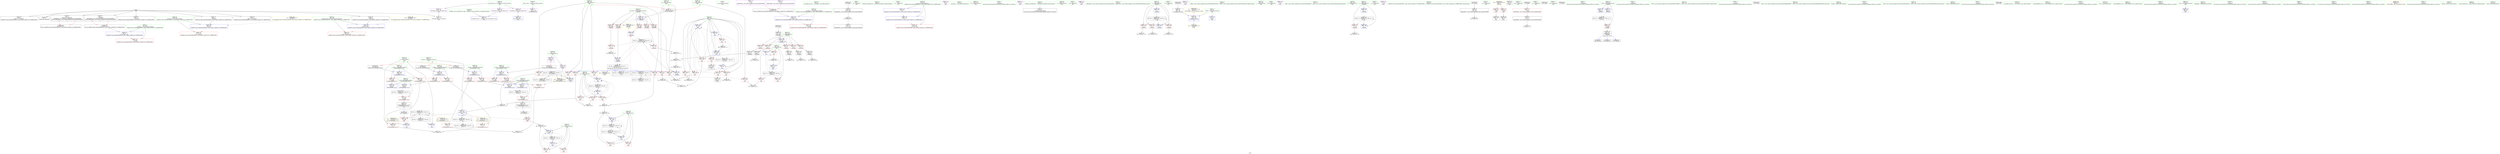 digraph "SVFG" {
	label="SVFG";

	Node0x5597d9f98300 [shape=record,color=grey,label="{NodeID: 0\nNullPtr}"];
	Node0x5597d9f98300 -> Node0x5597d9fc21f0[style=solid];
	Node0x5597d9f98300 -> Node0x5597d9fc22f0[style=solid];
	Node0x5597d9f98300 -> Node0x5597d9fc23c0[style=solid];
	Node0x5597d9f98300 -> Node0x5597d9fc2490[style=solid];
	Node0x5597d9f98300 -> Node0x5597d9fc2560[style=solid];
	Node0x5597d9f98300 -> Node0x5597d9fc2630[style=solid];
	Node0x5597d9f98300 -> Node0x5597d9fc2700[style=solid];
	Node0x5597d9f98300 -> Node0x5597d9fc27d0[style=solid];
	Node0x5597d9f98300 -> Node0x5597d9fc2f10[style=solid];
	Node0x5597d9fc2f10 [shape=record,color=blue, style = dotted,label="{NodeID: 194\n457\<--3\nllvm.global_ctors_2\<--dummyVal\nGlob }"];
	Node0x5597d9fbf800 [shape=record,color=purple,label="{NodeID: 111\n40\<--4\n\<--_ZStL8__ioinit\n__cxx_global_var_init\n}"];
	Node0x5597d9fbe0d0 [shape=record,color=green,label="{NodeID: 28\n29\<--33\nllvm.global_ctors\<--llvm.global_ctors_field_insensitive\nGlob }"];
	Node0x5597d9fbe0d0 -> Node0x5597d9fc5090[style=solid];
	Node0x5597d9fbe0d0 -> Node0x5597d9fc5160[style=solid];
	Node0x5597d9fbe0d0 -> Node0x5597d9fc5260[style=solid];
	Node0x5597da005ef0 [shape=record,color=black,label="{NodeID: 471\n414 = PHI(358, )\n0th arg _ZSt3minIiERKT_S2_S2_ }"];
	Node0x5597da005ef0 -> Node0x5597d9fcbe70[style=solid];
	Node0x5597d9fdf1f0 [shape=record,color=yellow,style=double,label="{NodeID: 388\n46V_1 = ENCHI(MR_46V_0)\npts\{273 \}\nFun[_ZSt3maxIiERKT_S2_S2_]}"];
	Node0x5597d9fdf1f0 -> Node0x5597d9fc8350[style=dashed];
	Node0x5597d9fd0d30 [shape=record,color=grey,label="{NodeID: 305\n217 = Binary(216, 203, )\n}"];
	Node0x5597d9fd0d30 -> Node0x5597d9fc3b70[style=solid];
	Node0x5597d9fcb4b0 [shape=record,color=blue,label="{NodeID: 222\n276\<--334\nref.tmp\<--sub11\nmain\n|{|<s2>20}}"];
	Node0x5597d9fcb4b0 -> Node0x5597d9fc7da0[style=dashed];
	Node0x5597d9fcb4b0 -> Node0x5597d9fe4e30[style=dashed];
	Node0x5597d9fcb4b0:s2 -> Node0x5597d9fdf300[style=dashed,color=red];
	Node0x5597d9fc6060 [shape=record,color=red,label="{NodeID: 139\n180\<--162\n\<--c\n_Z4ReadRi\n}"];
	Node0x5597d9fc6060 -> Node0x5597d9fbfe60[style=solid];
	Node0x5597d9fc0ae0 [shape=record,color=green,label="{NodeID: 56\n248\<--249\nT\<--T_field_insensitive\nmain\n|{|<s1>16}}"];
	Node0x5597d9fc0ae0 -> Node0x5597d9fc6950[style=solid];
	Node0x5597d9fc0ae0:s1 -> Node0x5597da006110[style=solid,color=red];
	Node0x5597d9fc7720 [shape=record,color=red,label="{NodeID: 167\n342\<--264\n\<--v\nmain\n}"];
	Node0x5597d9fc7720 -> Node0x5597d9fcb650[style=solid];
	Node0x5597d9fc22f0 [shape=record,color=black,label="{NodeID: 84\n59\<--3\nagg.result\<--dummyVal\n_Z6pluralNSt7__cxx1112basic_stringIcSt11char_traitsIcESaIcEEE\n0th arg _Z6pluralNSt7__cxx1112basic_stringIcSt11char_traitsIcESaIcEEE |{<s0>6|<s1>7}}"];
	Node0x5597d9fc22f0:s0 -> Node0x5597da005670[style=solid,color=red];
	Node0x5597d9fc22f0:s1 -> Node0x5597da005670[style=solid,color=red];
	Node0x5597d9fbbf20 [shape=record,color=green,label="{NodeID: 1\n7\<--1\n__dso_handle\<--dummyObj\nGlob }"];
	Node0x5597d9fc3010 [shape=record,color=blue,label="{NodeID: 195\n99\<--97\n__lhs.addr\<--__lhs\n_ZStplIcSt11char_traitsIcESaIcEENSt7__cxx1112basic_stringIT_T0_T1_EERKS8_PKS5_\n}"];
	Node0x5597d9fc3010 -> Node0x5597d9fc5770[style=dashed];
	Node0x5597d9fbf8d0 [shape=record,color=purple,label="{NodeID: 112\n81\<--8\n\<--.str\n_Z6pluralNSt7__cxx1112basic_stringIcSt11char_traitsIcESaIcEEE\n|{<s0>6}}"];
	Node0x5597d9fbf8d0:s0 -> Node0x5597da005b80[style=solid,color=red];
	Node0x5597d9fbe1d0 [shape=record,color=green,label="{NodeID: 29\n34\<--35\n__cxx_global_var_init\<--__cxx_global_var_init_field_insensitive\n}"];
	Node0x5597da006000 [shape=record,color=black,label="{NodeID: 472\n415 = PHI(272, )\n1st arg _ZSt3minIiERKT_S2_S2_ }"];
	Node0x5597da006000 -> Node0x5597d9fcbf40[style=solid];
	Node0x5597d9fdf300 [shape=record,color=yellow,style=double,label="{NodeID: 389\n48V_1 = ENCHI(MR_48V_0)\npts\{277 \}\nFun[_ZSt3maxIiERKT_S2_S2_]}"];
	Node0x5597d9fdf300 -> Node0x5597d9fc8420[style=dashed];
	Node0x5597d9fd0eb0 [shape=record,color=grey,label="{NodeID: 306\n70 = Binary(69, 71, )\n}"];
	Node0x5597d9fd0eb0 -> Node0x5597d9fc2c10[style=solid];
	Node0x5597d9fcb580 [shape=record,color=blue,label="{NodeID: 223\n272\<--339\nr\<--\nmain\n}"];
	Node0x5597d9fcb580 -> Node0x5597d9fe7b90[style=dashed];
	Node0x5597d9fc6130 [shape=record,color=red,label="{NodeID: 140\n189\<--162\n\<--c\n_Z4ReadRi\n}"];
	Node0x5597d9fc6130 -> Node0x5597d9fbff30[style=solid];
	Node0x5597d9fc0bb0 [shape=record,color=green,label="{NodeID: 57\n250\<--251\nt\<--t_field_insensitive\nmain\n}"];
	Node0x5597d9fc0bb0 -> Node0x5597d9fc6a20[style=solid];
	Node0x5597d9fc0bb0 -> Node0x5597d9fc6af0[style=solid];
	Node0x5597d9fc0bb0 -> Node0x5597d9fc6bc0[style=solid];
	Node0x5597d9fc0bb0 -> Node0x5597d9fcae30[style=solid];
	Node0x5597d9fc0bb0 -> Node0x5597d9fcba60[style=solid];
	Node0x5597d9fc77f0 [shape=record,color=red,label="{NodeID: 168\n319\<--266\n\<--p\nmain\n}"];
	Node0x5597d9fc77f0 -> Node0x5597d9fd2e30[style=solid];
	Node0x5597d9fc23c0 [shape=record,color=black,label="{NodeID: 85\n60\<--3\ns\<--dummyVal\n_Z6pluralNSt7__cxx1112basic_stringIcSt11char_traitsIcESaIcEEE\n1st arg _Z6pluralNSt7__cxx1112basic_stringIcSt11char_traitsIcESaIcEEE |{<s0>6|<s1>7}}"];
	Node0x5597d9fc23c0:s0 -> Node0x5597da005a30[style=solid,color=red];
	Node0x5597d9fc23c0:s1 -> Node0x5597da005a30[style=solid,color=red];
	Node0x5597d9fbbfb0 [shape=record,color=green,label="{NodeID: 2\n8\<--1\n.str\<--dummyObj\nGlob }"];
	Node0x5597d9fe6c90 [shape=record,color=black,label="{NodeID: 362\nMR_38V_3 = PHI(MR_38V_4, MR_38V_2, )\npts\{265 \}\n|{|<s1>19}}"];
	Node0x5597d9fe6c90 -> Node0x5597d9fe2130[style=dashed];
	Node0x5597d9fe6c90:s1 -> Node0x5597d9fc3830[style=dashed,color=red];
	Node0x5597d9fc30e0 [shape=record,color=blue,label="{NodeID: 196\n101\<--98\n__rhs.addr\<--__rhs\n_ZStplIcSt11char_traitsIcESaIcEENSt7__cxx1112basic_stringIT_T0_T1_EERKS8_PKS5_\n}"];
	Node0x5597d9fc30e0 -> Node0x5597d9fc5840[style=dashed];
	Node0x5597d9fbf9a0 [shape=record,color=purple,label="{NodeID: 113\n86\<--10\n\<--.str.1\n_Z6pluralNSt7__cxx1112basic_stringIcSt11char_traitsIcESaIcEEE\n|{<s0>7}}"];
	Node0x5597d9fbf9a0:s0 -> Node0x5597da005b80[style=solid,color=red];
	Node0x5597d9fbe2d0 [shape=record,color=green,label="{NodeID: 30\n38\<--39\n_ZNSt8ios_base4InitC1Ev\<--_ZNSt8ios_base4InitC1Ev_field_insensitive\n}"];
	Node0x5597da006110 [shape=record,color=black,label="{NodeID: 473\n157 = PHI(248, 252, 264, )\n0th arg _Z4ReadRi }"];
	Node0x5597da006110 -> Node0x5597d9fc35c0[style=solid];
	Node0x5597d9fd1030 [shape=record,color=grey,label="{NodeID: 307\n234 = Binary(66, 233, )\n}"];
	Node0x5597d9fd1030 -> Node0x5597d9fcabc0[style=solid];
	Node0x5597d9fcb650 [shape=record,color=blue,label="{NodeID: 224\n266\<--342\np\<--\nmain\n}"];
	Node0x5597d9fcb650 -> Node0x5597d9fc77f0[style=dashed];
	Node0x5597d9fcb650 -> Node0x5597d9fc78c0[style=dashed];
	Node0x5597d9fcb650 -> Node0x5597d9fc7990[style=dashed];
	Node0x5597d9fcb650 -> Node0x5597d9fcb650[style=dashed];
	Node0x5597d9fcb650 -> Node0x5597d9fe2630[style=dashed];
	Node0x5597d9fc6200 [shape=record,color=red,label="{NodeID: 141\n200\<--162\n\<--c\n_Z4ReadRi\n}"];
	Node0x5597d9fc6200 -> Node0x5597d9fc0000[style=solid];
	Node0x5597d9fc0c80 [shape=record,color=green,label="{NodeID: 58\n252\<--253\nN\<--N_field_insensitive\nmain\n|{|<s2>18}}"];
	Node0x5597d9fc0c80 -> Node0x5597d9fc6c90[style=solid];
	Node0x5597d9fc0c80 -> Node0x5597d9fc6d60[style=solid];
	Node0x5597d9fc0c80:s2 -> Node0x5597da006110[style=solid,color=red];
	Node0x5597d9fc78c0 [shape=record,color=red,label="{NodeID: 169\n322\<--266\n\<--p\nmain\n}"];
	Node0x5597d9fc78c0 -> Node0x5597d9fd1ab0[style=solid];
	Node0x5597d9fc2490 [shape=record,color=black,label="{NodeID: 86\n125\<--3\n\<--dummyVal\n_ZStplIcSt11char_traitsIcESaIcEENSt7__cxx1112basic_stringIT_T0_T1_EERKS8_PKS5_\n}"];
	Node0x5597d9fbc260 [shape=record,color=green,label="{NodeID: 3\n10\<--1\n.str.1\<--dummyObj\nGlob }"];
	Node0x5597d9fc31b0 [shape=record,color=blue,label="{NodeID: 197\n103\<--112\nnrvo\<--\n_ZStplIcSt11char_traitsIcESaIcEENSt7__cxx1112basic_stringIT_T0_T1_EERKS8_PKS5_\n}"];
	Node0x5597d9fc31b0 -> Node0x5597d9fc3280[style=dashed];
	Node0x5597d9fbfa70 [shape=record,color=purple,label="{NodeID: 114\n280\<--15\n\<--.str.3\nmain\n}"];
	Node0x5597d9fbe3d0 [shape=record,color=green,label="{NodeID: 31\n44\<--45\n__cxa_atexit\<--__cxa_atexit_field_insensitive\n}"];
	Node0x5597da006a50 [shape=record,color=black,label="{NodeID: 474\n175 = PHI()\n}"];
	Node0x5597da006a50 -> Node0x5597d9fbfd90[style=solid];
	Node0x5597d9fd11b0 [shape=record,color=grey,label="{NodeID: 308\n377 = Binary(376, 71, )\n}"];
	Node0x5597d9fd11b0 -> Node0x5597d9fcba60[style=solid];
	Node0x5597d9fcb720 [shape=record,color=blue,label="{NodeID: 225\n258\<--346\ni\<--inc\nmain\n}"];
	Node0x5597d9fcb720 -> Node0x5597d9fc6e30[style=dashed];
	Node0x5597d9fcb720 -> Node0x5597d9fc6f00[style=dashed];
	Node0x5597d9fcb720 -> Node0x5597d9fc6fd0[style=dashed];
	Node0x5597d9fcb720 -> Node0x5597d9fc70a0[style=dashed];
	Node0x5597d9fcb720 -> Node0x5597d9fcb720[style=dashed];
	Node0x5597d9fcb720 -> Node0x5597d9fcb7f0[style=dashed];
	Node0x5597d9fc62d0 [shape=record,color=red,label="{NodeID: 142\n205\<--162\n\<--c\n_Z4ReadRi\n}"];
	Node0x5597d9fc62d0 -> Node0x5597d9fc00d0[style=solid];
	Node0x5597d9fc0d50 [shape=record,color=green,label="{NodeID: 59\n254\<--255\nM\<--M_field_insensitive\nmain\n}"];
	Node0x5597d9fc7990 [shape=record,color=red,label="{NodeID: 170\n332\<--266\n\<--p\nmain\n}"];
	Node0x5597d9fc7990 -> Node0x5597d9fd1330[style=solid];
	Node0x5597d9fc2560 [shape=record,color=black,label="{NodeID: 87\n126\<--3\n\<--dummyVal\n_ZStplIcSt11char_traitsIcESaIcEENSt7__cxx1112basic_stringIT_T0_T1_EERKS8_PKS5_\n}"];
	Node0x5597d9fc2560 -> Node0x5597d9fc3350[style=solid];
	Node0x5597d9fbc2f0 [shape=record,color=green,label="{NodeID: 4\n13\<--1\n\<--dummyObj\nCan only get source location for instruction, argument, global var or function.}"];
	Node0x5597d9fc3280 [shape=record,color=blue,label="{NodeID: 198\n103\<--122\nnrvo\<--\n_ZStplIcSt11char_traitsIcESaIcEENSt7__cxx1112basic_stringIT_T0_T1_EERKS8_PKS5_\n}"];
	Node0x5597d9fc3280 -> Node0x5597d9fc5910[style=dashed];
	Node0x5597d9fc4d00 [shape=record,color=purple,label="{NodeID: 115\n281\<--17\n\<--.str.4\nmain\n}"];
	Node0x5597d9fbe4d0 [shape=record,color=green,label="{NodeID: 32\n43\<--49\n_ZNSt8ios_base4InitD1Ev\<--_ZNSt8ios_base4InitD1Ev_field_insensitive\n}"];
	Node0x5597d9fbe4d0 -> Node0x5597d9fc28a0[style=solid];
	Node0x5597d9fd1330 [shape=record,color=grey,label="{NodeID: 309\n334 = Binary(332, 333, )\n}"];
	Node0x5597d9fd1330 -> Node0x5597d9fcb4b0[style=solid];
	Node0x5597d9fcb7f0 [shape=record,color=blue,label="{NodeID: 226\n258\<--66\ni\<--\nmain\n}"];
	Node0x5597d9fcb7f0 -> Node0x5597d9fc7170[style=dashed];
	Node0x5597d9fcb7f0 -> Node0x5597d9fc7240[style=dashed];
	Node0x5597d9fcb7f0 -> Node0x5597d9fc7310[style=dashed];
	Node0x5597d9fcb7f0 -> Node0x5597d9fcb990[style=dashed];
	Node0x5597d9fcb7f0 -> Node0x5597d9fe1c30[style=dashed];
	Node0x5597d9fc63a0 [shape=record,color=red,label="{NodeID: 143\n214\<--162\n\<--c\n_Z4ReadRi\n}"];
	Node0x5597d9fc63a0 -> Node0x5597d9fc01a0[style=solid];
	Node0x5597d9fc0e20 [shape=record,color=green,label="{NodeID: 60\n256\<--257\nK\<--K_field_insensitive\nmain\n}"];
	Node0x5597d9fc7a60 [shape=record,color=red,label="{NodeID: 171\n325\<--268\n\<--c1\nmain\n}"];
	Node0x5597d9fc7a60 -> Node0x5597d9fd1c30[style=solid];
	Node0x5597d9fc2630 [shape=record,color=black,label="{NodeID: 88\n128\<--3\n\<--dummyVal\n_ZStplIcSt11char_traitsIcESaIcEENSt7__cxx1112basic_stringIT_T0_T1_EERKS8_PKS5_\n}"];
	Node0x5597d9fc2630 -> Node0x5597d9fc3420[style=solid];
	Node0x5597d9fbc3b0 [shape=record,color=green,label="{NodeID: 5\n15\<--1\n.str.3\<--dummyObj\nGlob }"];
	Node0x5597d9fe7b90 [shape=record,color=black,label="{NodeID: 365\nMR_46V_4 = PHI(MR_46V_6, MR_46V_3, )\npts\{273 \}\n|{|<s5>20|<s6>21}}"];
	Node0x5597d9fe7b90 -> Node0x5597d9fc7da0[style=dashed];
	Node0x5597d9fe7b90 -> Node0x5597d9fc7e70[style=dashed];
	Node0x5597d9fe7b90 -> Node0x5597d9fcb580[style=dashed];
	Node0x5597d9fe7b90 -> Node0x5597d9fe3530[style=dashed];
	Node0x5597d9fe7b90 -> Node0x5597d9fe7b90[style=dashed];
	Node0x5597d9fe7b90:s5 -> Node0x5597d9fdf1f0[style=dashed,color=red];
	Node0x5597d9fe7b90:s6 -> Node0x5597d9fdf680[style=dashed,color=red];
	Node0x5597d9fc3350 [shape=record,color=blue,label="{NodeID: 199\n105\<--126\nexn.slot\<--\n_ZStplIcSt11char_traitsIcESaIcEENSt7__cxx1112basic_stringIT_T0_T1_EERKS8_PKS5_\n}"];
	Node0x5597d9fc3350 -> Node0x5597d9fc59e0[style=dashed];
	Node0x5597d9fc4d90 [shape=record,color=purple,label="{NodeID: 116\n286\<--20\n\<--.str.5\nmain\n}"];
	Node0x5597d9fbe5d0 [shape=record,color=green,label="{NodeID: 33\n56\<--57\n_Z6pluralNSt7__cxx1112basic_stringIcSt11char_traitsIcESaIcEEE\<--_Z6pluralNSt7__cxx1112basic_stringIcSt11char_traitsIcESaIcEEE_field_insensitive\n}"];
	Node0x5597d9fdf680 [shape=record,color=yellow,style=double,label="{NodeID: 393\n46V_1 = ENCHI(MR_46V_0)\npts\{273 \}\nFun[_ZSt3minIiERKT_S2_S2_]}"];
	Node0x5597d9fdf680 -> Node0x5597d9fc8900[style=dashed];
	Node0x5597d9fd14b0 [shape=record,color=grey,label="{NodeID: 310\n353 = Binary(352, 71, )\n}"];
	Node0x5597d9fd14b0 -> Node0x5597d9fd23b0[style=solid];
	Node0x5597d9fcb8c0 [shape=record,color=blue,label="{NodeID: 227\n270\<--364\nc2\<--add21\nmain\n}"];
	Node0x5597d9fcb8c0 -> Node0x5597d9fc7c00[style=dashed];
	Node0x5597d9fcb8c0 -> Node0x5597d9fc7cd0[style=dashed];
	Node0x5597d9fcb8c0 -> Node0x5597d9fcb8c0[style=dashed];
	Node0x5597d9fcb8c0 -> Node0x5597d9fe3030[style=dashed];
	Node0x5597d9fc6470 [shape=record,color=red,label="{NodeID: 144\n184\<--164\n\<--r\n_Z4ReadRi\n}"];
	Node0x5597d9fc6470 -> Node0x5597d9fd2fb0[style=solid];
	Node0x5597d9fc0ef0 [shape=record,color=green,label="{NodeID: 61\n258\<--259\ni\<--i_field_insensitive\nmain\n}"];
	Node0x5597d9fc0ef0 -> Node0x5597d9fc6e30[style=solid];
	Node0x5597d9fc0ef0 -> Node0x5597d9fc6f00[style=solid];
	Node0x5597d9fc0ef0 -> Node0x5597d9fc6fd0[style=solid];
	Node0x5597d9fc0ef0 -> Node0x5597d9fc70a0[style=solid];
	Node0x5597d9fc0ef0 -> Node0x5597d9fc7170[style=solid];
	Node0x5597d9fc0ef0 -> Node0x5597d9fc7240[style=solid];
	Node0x5597d9fc0ef0 -> Node0x5597d9fc7310[style=solid];
	Node0x5597d9fc0ef0 -> Node0x5597d9fcb240[style=solid];
	Node0x5597d9fc0ef0 -> Node0x5597d9fcb720[style=solid];
	Node0x5597d9fc0ef0 -> Node0x5597d9fcb7f0[style=solid];
	Node0x5597d9fc0ef0 -> Node0x5597d9fcb990[style=solid];
	Node0x5597d9fc7b30 [shape=record,color=red,label="{NodeID: 172\n371\<--268\n\<--c1\nmain\n}"];
	Node0x5597d9fc2700 [shape=record,color=black,label="{NodeID: 89\n139\<--3\nlpad.val\<--dummyVal\n_ZStplIcSt11char_traitsIcESaIcEENSt7__cxx1112basic_stringIT_T0_T1_EERKS8_PKS5_\n}"];
	Node0x5597d9fbcc50 [shape=record,color=green,label="{NodeID: 6\n17\<--1\n.str.4\<--dummyObj\nGlob }"];
	Node0x5597d9ff1800 [shape=record,color=yellow,style=double,label="{NodeID: 449\n12V_2 = CSCHI(MR_12V_1)\npts\{14 \}\nCS[]}"];
	Node0x5597d9fc3420 [shape=record,color=blue,label="{NodeID: 200\n107\<--128\nehselector.slot\<--\n_ZStplIcSt11char_traitsIcESaIcEENSt7__cxx1112basic_stringIT_T0_T1_EERKS8_PKS5_\n}"];
	Node0x5597d9fc3420 -> Node0x5597d9fc5ab0[style=dashed];
	Node0x5597d9fc4e20 [shape=record,color=purple,label="{NodeID: 117\n287\<--22\n\<--.str.6\nmain\n}"];
	Node0x5597d9fbe6d0 [shape=record,color=green,label="{NodeID: 34\n62\<--63\n_ZNKSt7__cxx1112basic_stringIcSt11char_traitsIcESaIcEE4sizeEv\<--_ZNKSt7__cxx1112basic_stringIcSt11char_traitsIcESaIcEE4sizeEv_field_insensitive\n}"];
	Node0x5597d9fd1630 [shape=record,color=grey,label="{NodeID: 311\n368 = Binary(367, 71, )\n}"];
	Node0x5597d9fd1630 -> Node0x5597d9fcb990[style=solid];
	Node0x5597d9fcb990 [shape=record,color=blue,label="{NodeID: 228\n258\<--368\ni\<--inc23\nmain\n}"];
	Node0x5597d9fcb990 -> Node0x5597d9fc7170[style=dashed];
	Node0x5597d9fcb990 -> Node0x5597d9fc7240[style=dashed];
	Node0x5597d9fcb990 -> Node0x5597d9fc7310[style=dashed];
	Node0x5597d9fcb990 -> Node0x5597d9fcb990[style=dashed];
	Node0x5597d9fcb990 -> Node0x5597d9fe1c30[style=dashed];
	Node0x5597d9fc6540 [shape=record,color=red,label="{NodeID: 145\n194\<--164\n\<--r\n_Z4ReadRi\n}"];
	Node0x5597d9fc6540 -> Node0x5597d9fd2230[style=solid];
	Node0x5597d9fc0fc0 [shape=record,color=green,label="{NodeID: 62\n260\<--261\nj\<--j_field_insensitive\nmain\n}"];
	Node0x5597d9fdf900 [shape=record,color=black,label="{NodeID: 339\nMR_20V_3 = PHI(MR_20V_6, MR_20V_2, )\npts\{165 \}\n}"];
	Node0x5597d9fdf900 -> Node0x5597d9fc6470[style=dashed];
	Node0x5597d9fdf900 -> Node0x5597d9fc6540[style=dashed];
	Node0x5597d9fdf900 -> Node0x5597d9fc6610[style=dashed];
	Node0x5597d9fdf900 -> Node0x5597d9fc3c40[style=dashed];
	Node0x5597d9fdf900 -> Node0x5597d9fdf900[style=dashed];
	Node0x5597d9fc7c00 [shape=record,color=red,label="{NodeID: 173\n363\<--270\n\<--c2\nmain\n}"];
	Node0x5597d9fc7c00 -> Node0x5597d9fd17b0[style=solid];
	Node0x5597d9fc27d0 [shape=record,color=black,label="{NodeID: 90\n140\<--3\nlpad.val1\<--dummyVal\n_ZStplIcSt11char_traitsIcESaIcEENSt7__cxx1112basic_stringIT_T0_T1_EERKS8_PKS5_\n}"];
	Node0x5597d9fbcce0 [shape=record,color=green,label="{NodeID: 7\n19\<--1\nstdin\<--dummyObj\nGlob }"];
	Node0x5597d9ff1960 [shape=record,color=yellow,style=double,label="{NodeID: 450\n30V_2 = CSCHI(MR_30V_1)\npts\{249 \}\nCS[]}"];
	Node0x5597d9ff1960 -> Node0x5597d9fc6950[style=dashed];
	Node0x5597d9fe8590 [shape=record,color=black,label="{NodeID: 367\nMR_50V_3 = PHI(MR_50V_4, MR_50V_2, )\npts\{2750000 \}\n|{|<s3>21}}"];
	Node0x5597d9fe8590 -> Node0x5597d9fc7e70[style=dashed];
	Node0x5597d9fe8590 -> Node0x5597d9fcb310[style=dashed];
	Node0x5597d9fe8590 -> Node0x5597d9fe3f30[style=dashed];
	Node0x5597d9fe8590:s3 -> Node0x5597d9fca010[style=dashed,color=red];
	Node0x5597d9fc34f0 [shape=record,color=blue,label="{NodeID: 201\n12\<--149\n_ZL2PI\<--conv\n__cxx_global_var_init.2\n|{<s0>24}}"];
	Node0x5597d9fc34f0:s0 -> Node0x5597d9ff1800[style=dashed,color=blue];
	Node0x5597d9fc4ef0 [shape=record,color=purple,label="{NodeID: 118\n297\<--25\n\<--.str.7\nmain\n}"];
	Node0x5597d9fbe7d0 [shape=record,color=green,label="{NodeID: 35\n74\<--75\n_ZNSt7__cxx1112basic_stringIcSt11char_traitsIcESaIcEEixEm\<--_ZNSt7__cxx1112basic_stringIcSt11char_traitsIcESaIcEEixEm_field_insensitive\n}"];
	Node0x5597d9fd17b0 [shape=record,color=grey,label="{NodeID: 312\n364 = Binary(363, 362, )\n}"];
	Node0x5597d9fd17b0 -> Node0x5597d9fcb8c0[style=solid];
	Node0x5597d9fcba60 [shape=record,color=blue,label="{NodeID: 229\n250\<--377\nt\<--inc27\nmain\n}"];
	Node0x5597d9fcba60 -> Node0x5597d9fe1230[style=dashed];
	Node0x5597d9fc6610 [shape=record,color=red,label="{NodeID: 146\n222\<--164\n\<--r\n_Z4ReadRi\n}"];
	Node0x5597d9fc6610 -> Node0x5597d9fd2530[style=solid];
	Node0x5597d9fc1090 [shape=record,color=green,label="{NodeID: 63\n262\<--263\nk\<--k_field_insensitive\nmain\n}"];
	Node0x5597d9fdfe00 [shape=record,color=black,label="{NodeID: 340\nMR_22V_3 = PHI(MR_22V_5, MR_22V_2, )\npts\{167 \}\n}"];
	Node0x5597d9fdfe00 -> Node0x5597d9fc66e0[style=dashed];
	Node0x5597d9fdfe00 -> Node0x5597d9fc3aa0[style=dashed];
	Node0x5597d9fdfe00 -> Node0x5597d9fdfe00[style=dashed];
	Node0x5597d9fc7cd0 [shape=record,color=red,label="{NodeID: 174\n372\<--270\n\<--c2\nmain\n}"];
	Node0x5597d9fc28a0 [shape=record,color=black,label="{NodeID: 91\n42\<--43\n\<--_ZNSt8ios_base4InitD1Ev\nCan only get source location for instruction, argument, global var or function.}"];
	Node0x5597d9fbcd70 [shape=record,color=green,label="{NodeID: 8\n20\<--1\n.str.5\<--dummyObj\nGlob }"];
	Node0x5597d9fe8a90 [shape=record,color=black,label="{NodeID: 368\nMR_54V_3 = PHI(MR_54V_4, MR_54V_2, )\npts\{392 \}\n}"];
	Node0x5597d9fe8a90 -> Node0x5597d9fc7f40[style=dashed];
	Node0x5597d9fc35c0 [shape=record,color=blue,label="{NodeID: 202\n160\<--157\nfirst.addr\<--first\n_Z4ReadRi\n}"];
	Node0x5597d9fc35c0 -> Node0x5597d9fc5c50[style=dashed];
	Node0x5597d9fc35c0 -> Node0x5597d9fc5d20[style=dashed];
	Node0x5597d9fc35c0 -> Node0x5597d9fc5df0[style=dashed];
	Node0x5597d9fc35c0 -> Node0x5597d9fc5ec0[style=dashed];
	Node0x5597d9fc35c0 -> Node0x5597d9fc5f90[style=dashed];
	Node0x5597d9fc4fc0 [shape=record,color=purple,label="{NodeID: 119\n373\<--27\n\<--.str.8\nmain\n}"];
	Node0x5597d9fbe8d0 [shape=record,color=green,label="{NodeID: 36\n83\<--84\n_ZStplIcSt11char_traitsIcESaIcEENSt7__cxx1112basic_stringIT_T0_T1_EERKS8_PKS5_\<--_ZStplIcSt11char_traitsIcESaIcEENSt7__cxx1112basic_stringIT_T0_T1_EERKS8_PKS5__field_insensitive\n}"];
	Node0x5597d9fd1930 [shape=record,color=grey,label="{NodeID: 313\n346 = Binary(345, 71, )\n}"];
	Node0x5597d9fd1930 -> Node0x5597d9fcb720[style=solid];
	Node0x5597d9fcbb30 [shape=record,color=blue,label="{NodeID: 230\n393\<--389\n__a.addr\<--__a\n_ZSt3maxIiERKT_S2_S2_\n}"];
	Node0x5597d9fcbb30 -> Node0x5597d9fc8010[style=dashed];
	Node0x5597d9fcbb30 -> Node0x5597d9fc80e0[style=dashed];
	Node0x5597d9fc66e0 [shape=record,color=red,label="{NodeID: 147\n229\<--166\n\<--n\n_Z4ReadRi\n}"];
	Node0x5597d9fc66e0 -> Node0x5597d9fd2830[style=solid];
	Node0x5597d9fc1160 [shape=record,color=green,label="{NodeID: 64\n264\<--265\nv\<--v_field_insensitive\nmain\n|{|<s5>19}}"];
	Node0x5597d9fc1160 -> Node0x5597d9fc73e0[style=solid];
	Node0x5597d9fc1160 -> Node0x5597d9fc74b0[style=solid];
	Node0x5597d9fc1160 -> Node0x5597d9fc7580[style=solid];
	Node0x5597d9fc1160 -> Node0x5597d9fc7650[style=solid];
	Node0x5597d9fc1160 -> Node0x5597d9fc7720[style=solid];
	Node0x5597d9fc1160:s5 -> Node0x5597da006110[style=solid,color=red];
	Node0x5597d9fe0300 [shape=record,color=black,label="{NodeID: 341\nMR_24V_3 = PHI(MR_24V_8, MR_24V_2, )\npts\{249 253 265 \}\n}"];
	Node0x5597d9fe0300 -> Node0x5597d9fc67b0[style=dashed];
	Node0x5597d9fe0300 -> Node0x5597d9fc6880[style=dashed];
	Node0x5597d9fe0300 -> Node0x5597d9fc3b70[style=dashed];
	Node0x5597d9fe0300 -> Node0x5597d9fcabc0[style=dashed];
	Node0x5597d9fe0300 -> Node0x5597d9fe0300[style=dashed];
	Node0x5597d9fe0300 -> Node0x5597d9fe5d30[style=dashed];
	Node0x5597d9fc7da0 [shape=record,color=red,label="{NodeID: 175\n339\<--336\n\<--call12\nmain\n}"];
	Node0x5597d9fc7da0 -> Node0x5597d9fcb580[style=solid];
	Node0x5597d9fc29a0 [shape=record,color=black,label="{NodeID: 92\n64\<--61\nconv\<--call\n_Z6pluralNSt7__cxx1112basic_stringIcSt11char_traitsIcESaIcEEE\n}"];
	Node0x5597d9fc29a0 -> Node0x5597d9fd29b0[style=solid];
	Node0x5597d9fbce00 [shape=record,color=green,label="{NodeID: 9\n22\<--1\n.str.6\<--dummyObj\nGlob }"];
	Node0x5597d9fe8f90 [shape=record,color=yellow,style=double,label="{NodeID: 369\n26V_1 = ENCHI(MR_26V_0)\npts\{1 \}\nFun[main]}"];
	Node0x5597d9fe8f90 -> Node0x5597d9fc5500[style=dashed];
	Node0x5597d9fe8f90 -> Node0x5597d9fc55d0[style=dashed];
	Node0x5597d9fc3690 [shape=record,color=blue,label="{NodeID: 203\n164\<--170\nr\<--\n_Z4ReadRi\n}"];
	Node0x5597d9fc3690 -> Node0x5597d9fdf900[style=dashed];
	Node0x5597d9fc5090 [shape=record,color=purple,label="{NodeID: 120\n455\<--29\nllvm.global_ctors_0\<--llvm.global_ctors\nGlob }"];
	Node0x5597d9fc5090 -> Node0x5597d9fc2d10[style=solid];
	Node0x5597d9fbe9d0 [shape=record,color=green,label="{NodeID: 37\n99\<--100\n__lhs.addr\<--__lhs.addr_field_insensitive\n_ZStplIcSt11char_traitsIcESaIcEENSt7__cxx1112basic_stringIT_T0_T1_EERKS8_PKS5_\n}"];
	Node0x5597d9fbe9d0 -> Node0x5597d9fc5770[style=solid];
	Node0x5597d9fbe9d0 -> Node0x5597d9fc3010[style=solid];
	Node0x5597d9fca010 [shape=record,color=yellow,style=double,label="{NodeID: 397\n50V_1 = ENCHI(MR_50V_0)\npts\{2750000 \}\nFun[_ZSt3minIiERKT_S2_S2_]}"];
	Node0x5597d9fca010 -> Node0x5597d9fc89d0[style=dashed];
	Node0x5597d9fd1ab0 [shape=record,color=grey,label="{NodeID: 314\n324 = Binary(322, 323, )\n}"];
	Node0x5597d9fd1ab0 -> Node0x5597d9fd1c30[style=solid];
	Node0x5597d9fcbc00 [shape=record,color=blue,label="{NodeID: 231\n395\<--390\n__b.addr\<--__b\n_ZSt3maxIiERKT_S2_S2_\n}"];
	Node0x5597d9fcbc00 -> Node0x5597d9fc81b0[style=dashed];
	Node0x5597d9fcbc00 -> Node0x5597d9fc8280[style=dashed];
	Node0x5597d9fc67b0 [shape=record,color=red,label="{NodeID: 148\n211\<--210\n\<--\n_Z4ReadRi\n}"];
	Node0x5597d9fc67b0 -> Node0x5597d9fd0a30[style=solid];
	Node0x5597d9fc1230 [shape=record,color=green,label="{NodeID: 65\n266\<--267\np\<--p_field_insensitive\nmain\n}"];
	Node0x5597d9fc1230 -> Node0x5597d9fc77f0[style=solid];
	Node0x5597d9fc1230 -> Node0x5597d9fc78c0[style=solid];
	Node0x5597d9fc1230 -> Node0x5597d9fc7990[style=solid];
	Node0x5597d9fc1230 -> Node0x5597d9fcaf00[style=solid];
	Node0x5597d9fc1230 -> Node0x5597d9fcb650[style=solid];
	Node0x5597d9fc7e70 [shape=record,color=red,label="{NodeID: 176\n362\<--359\n\<--call20\nmain\n}"];
	Node0x5597d9fc7e70 -> Node0x5597d9fd17b0[style=solid];
	Node0x5597d9fc2a70 [shape=record,color=black,label="{NodeID: 93\n245\<--66\nmain_ret\<--\nmain\n}"];
	Node0x5597d9fbced0 [shape=record,color=green,label="{NodeID: 10\n24\<--1\nstdout\<--dummyObj\nGlob }"];
	Node0x5597da003a90 [shape=record,color=black,label="{NodeID: 453\n73 = PHI()\n}"];
	Node0x5597da003a90 -> Node0x5597d9fc56a0[style=solid];
	Node0x5597d9fc3760 [shape=record,color=blue,label="{NodeID: 204\n166\<--170\nn\<--\n_Z4ReadRi\n}"];
	Node0x5597d9fc3760 -> Node0x5597d9fdfe00[style=dashed];
	Node0x5597d9fc5160 [shape=record,color=purple,label="{NodeID: 121\n456\<--29\nllvm.global_ctors_1\<--llvm.global_ctors\nGlob }"];
	Node0x5597d9fc5160 -> Node0x5597d9fc2e10[style=solid];
	Node0x5597d9fbeaa0 [shape=record,color=green,label="{NodeID: 38\n101\<--102\n__rhs.addr\<--__rhs.addr_field_insensitive\n_ZStplIcSt11char_traitsIcESaIcEENSt7__cxx1112basic_stringIT_T0_T1_EERKS8_PKS5_\n}"];
	Node0x5597d9fbeaa0 -> Node0x5597d9fc5840[style=solid];
	Node0x5597d9fbeaa0 -> Node0x5597d9fc30e0[style=solid];
	Node0x5597d9fd1c30 [shape=record,color=grey,label="{NodeID: 315\n326 = Binary(325, 324, )\n}"];
	Node0x5597d9fd1c30 -> Node0x5597d9fcb3e0[style=solid];
	Node0x5597d9fcbcd0 [shape=record,color=blue,label="{NodeID: 232\n391\<--405\nretval\<--\n_ZSt3maxIiERKT_S2_S2_\n}"];
	Node0x5597d9fcbcd0 -> Node0x5597d9fe8a90[style=dashed];
	Node0x5597d9fc6880 [shape=record,color=red,label="{NodeID: 149\n233\<--232\n\<--\n_Z4ReadRi\n}"];
	Node0x5597d9fc6880 -> Node0x5597d9fd1030[style=solid];
	Node0x5597d9fc1300 [shape=record,color=green,label="{NodeID: 66\n268\<--269\nc1\<--c1_field_insensitive\nmain\n}"];
	Node0x5597d9fc1300 -> Node0x5597d9fc7a60[style=solid];
	Node0x5597d9fc1300 -> Node0x5597d9fc7b30[style=solid];
	Node0x5597d9fc1300 -> Node0x5597d9fcb170[style=solid];
	Node0x5597d9fc1300 -> Node0x5597d9fcb3e0[style=solid];
	Node0x5597d9fc7f40 [shape=record,color=red,label="{NodeID: 177\n411\<--391\n\<--retval\n_ZSt3maxIiERKT_S2_S2_\n}"];
	Node0x5597d9fc7f40 -> Node0x5597d9fbf660[style=solid];
	Node0x5597d9fc2b40 [shape=record,color=black,label="{NodeID: 94\n69\<--68\nconv2\<--call1\n_Z6pluralNSt7__cxx1112basic_stringIcSt11char_traitsIcESaIcEEE\n}"];
	Node0x5597d9fc2b40 -> Node0x5597d9fd0eb0[style=solid];
	Node0x5597d9fbcfd0 [shape=record,color=green,label="{NodeID: 11\n25\<--1\n.str.7\<--dummyObj\nGlob }"];
	Node0x5597da003700 [shape=record,color=black,label="{NodeID: 454\n118 = PHI()\n}"];
	Node0x5597d9fe9b90 [shape=record,color=yellow,style=double,label="{NodeID: 371\n30V_1 = ENCHI(MR_30V_0)\npts\{249 \}\nFun[main]|{<s0>16}}"];
	Node0x5597d9fe9b90:s0 -> Node0x5597d9fc3830[style=dashed,color=red];
	Node0x5597d9fc3830 [shape=record,color=blue,label="{NodeID: 205\n172\<--66\n\<--\n_Z4ReadRi\n}"];
	Node0x5597d9fc3830 -> Node0x5597d9fe0300[style=dashed];
	Node0x5597d9fc5260 [shape=record,color=purple,label="{NodeID: 122\n457\<--29\nllvm.global_ctors_2\<--llvm.global_ctors\nGlob }"];
	Node0x5597d9fc5260 -> Node0x5597d9fc2f10[style=solid];
	Node0x5597d9fbeb70 [shape=record,color=green,label="{NodeID: 39\n103\<--104\nnrvo\<--nrvo_field_insensitive\n_ZStplIcSt11char_traitsIcESaIcEENSt7__cxx1112basic_stringIT_T0_T1_EERKS8_PKS5_\n}"];
	Node0x5597d9fbeb70 -> Node0x5597d9fc5910[style=solid];
	Node0x5597d9fbeb70 -> Node0x5597d9fc31b0[style=solid];
	Node0x5597d9fbeb70 -> Node0x5597d9fc3280[style=solid];
	Node0x5597d9fd1db0 [shape=record,color=grey,label="{NodeID: 316\n294 = cmp(292, 293, )\n}"];
	Node0x5597d9fcbda0 [shape=record,color=blue,label="{NodeID: 233\n391\<--408\nretval\<--\n_ZSt3maxIiERKT_S2_S2_\n}"];
	Node0x5597d9fcbda0 -> Node0x5597d9fe8a90[style=dashed];
	Node0x5597d9fc6950 [shape=record,color=red,label="{NodeID: 150\n293\<--248\n\<--T\nmain\n}"];
	Node0x5597d9fc6950 -> Node0x5597d9fd1db0[style=solid];
	Node0x5597d9fc13d0 [shape=record,color=green,label="{NodeID: 67\n270\<--271\nc2\<--c2_field_insensitive\nmain\n}"];
	Node0x5597d9fc13d0 -> Node0x5597d9fc7c00[style=solid];
	Node0x5597d9fc13d0 -> Node0x5597d9fc7cd0[style=solid];
	Node0x5597d9fc13d0 -> Node0x5597d9fcb0a0[style=solid];
	Node0x5597d9fc13d0 -> Node0x5597d9fcb8c0[style=solid];
	Node0x5597d9fe1230 [shape=record,color=black,label="{NodeID: 344\nMR_32V_3 = PHI(MR_32V_4, MR_32V_2, )\npts\{251 \}\n}"];
	Node0x5597d9fe1230 -> Node0x5597d9fc6a20[style=dashed];
	Node0x5597d9fe1230 -> Node0x5597d9fc6af0[style=dashed];
	Node0x5597d9fe1230 -> Node0x5597d9fc6bc0[style=dashed];
	Node0x5597d9fe1230 -> Node0x5597d9fcba60[style=dashed];
	Node0x5597d9fc8010 [shape=record,color=red,label="{NodeID: 178\n399\<--393\n\<--__a.addr\n_ZSt3maxIiERKT_S2_S2_\n}"];
	Node0x5597d9fc8010 -> Node0x5597d9fc8350[style=solid];
	Node0x5597d9fc2c10 [shape=record,color=black,label="{NodeID: 95\n72\<--70\nconv3\<--sub\n_Z6pluralNSt7__cxx1112basic_stringIcSt11char_traitsIcESaIcEEE\n}"];
	Node0x5597d9fbd0d0 [shape=record,color=green,label="{NodeID: 12\n27\<--1\n.str.8\<--dummyObj\nGlob }"];
	Node0x5597da0049c0 [shape=record,color=black,label="{NodeID: 455\n41 = PHI()\n}"];
	Node0x5597d9fc3900 [shape=record,color=blue,label="{NodeID: 206\n162\<--178\nc\<--conv\n_Z4ReadRi\n}"];
	Node0x5597d9fc3900 -> Node0x5597d9fc6060[style=dashed];
	Node0x5597d9fc3900 -> Node0x5597d9fc6130[style=dashed];
	Node0x5597d9fc3900 -> Node0x5597d9fc6200[style=dashed];
	Node0x5597d9fc3900 -> Node0x5597d9fc62d0[style=dashed];
	Node0x5597d9fc3900 -> Node0x5597d9fc63a0[style=dashed];
	Node0x5597d9fc3900 -> Node0x5597d9fc3900[style=dashed];
	Node0x5597d9fc5360 [shape=record,color=purple,label="{NodeID: 123\n316\<--274\narrayidx\<--V\nmain\n}"];
	Node0x5597d9fc5360 -> Node0x5597d9fcb310[style=solid];
	Node0x5597d9fbec40 [shape=record,color=green,label="{NodeID: 40\n105\<--106\nexn.slot\<--exn.slot_field_insensitive\n_ZStplIcSt11char_traitsIcESaIcEENSt7__cxx1112basic_stringIT_T0_T1_EERKS8_PKS5_\n}"];
	Node0x5597d9fbec40 -> Node0x5597d9fc59e0[style=solid];
	Node0x5597d9fbec40 -> Node0x5597d9fc3350[style=solid];
	Node0x5597d9fd1f30 [shape=record,color=grey,label="{NodeID: 317\n191 = cmp(190, 192, )\n}"];
	Node0x5597d9fcbe70 [shape=record,color=blue,label="{NodeID: 234\n418\<--414\n__a.addr\<--__a\n_ZSt3minIiERKT_S2_S2_\n}"];
	Node0x5597d9fcbe70 -> Node0x5597d9fc85c0[style=dashed];
	Node0x5597d9fcbe70 -> Node0x5597d9fc8690[style=dashed];
	Node0x5597d9fc6a20 [shape=record,color=red,label="{NodeID: 151\n292\<--250\n\<--t\nmain\n}"];
	Node0x5597d9fc6a20 -> Node0x5597d9fd1db0[style=solid];
	Node0x5597d9fc14a0 [shape=record,color=green,label="{NodeID: 68\n272\<--273\nr\<--r_field_insensitive\nmain\n|{|<s2>20|<s3>21}}"];
	Node0x5597d9fc14a0 -> Node0x5597d9fcafd0[style=solid];
	Node0x5597d9fc14a0 -> Node0x5597d9fcb580[style=solid];
	Node0x5597d9fc14a0:s2 -> Node0x5597da005cd0[style=solid,color=red];
	Node0x5597d9fc14a0:s3 -> Node0x5597da006000[style=solid,color=red];
	Node0x5597d9fe1730 [shape=record,color=black,label="{NodeID: 345\nMR_34V_2 = PHI(MR_34V_3, MR_34V_1, )\npts\{253 \}\n|{<s0>18}}"];
	Node0x5597d9fe1730:s0 -> Node0x5597d9fc3830[style=dashed,color=red];
	Node0x5597d9fc80e0 [shape=record,color=red,label="{NodeID: 179\n408\<--393\n\<--__a.addr\n_ZSt3maxIiERKT_S2_S2_\n}"];
	Node0x5597d9fc80e0 -> Node0x5597d9fcbda0[style=solid];
	Node0x5597d9fbfbf0 [shape=record,color=black,label="{NodeID: 96\n77\<--76\nconv5\<--\n_Z6pluralNSt7__cxx1112basic_stringIcSt11char_traitsIcESaIcEEE\n}"];
	Node0x5597d9fbfbf0 -> Node0x5597d9fd3430[style=solid];
	Node0x5597d9fbd1d0 [shape=record,color=green,label="{NodeID: 13\n30\<--1\n\<--dummyObj\nCan only get source location for instruction, argument, global var or function.}"];
	Node0x5597da004a90 [shape=record,color=black,label="{NodeID: 456\n61 = PHI()\n}"];
	Node0x5597da004a90 -> Node0x5597d9fc29a0[style=solid];
	Node0x5597d9fc39d0 [shape=record,color=blue,label="{NodeID: 207\n158\<--112\nretval\<--\n_Z4ReadRi\n}"];
	Node0x5597d9fc39d0 -> Node0x5597d9fe5830[style=dashed];
	Node0x5597d9fc5430 [shape=record,color=purple,label="{NodeID: 124\n358\<--274\narrayidx19\<--V\nmain\n|{<s0>21}}"];
	Node0x5597d9fc5430:s0 -> Node0x5597da005ef0[style=solid,color=red];
	Node0x5597d9fbed10 [shape=record,color=green,label="{NodeID: 41\n107\<--108\nehselector.slot\<--ehselector.slot_field_insensitive\n_ZStplIcSt11char_traitsIcESaIcEENSt7__cxx1112basic_stringIT_T0_T1_EERKS8_PKS5_\n}"];
	Node0x5597d9fbed10 -> Node0x5597d9fc5ab0[style=solid];
	Node0x5597d9fbed10 -> Node0x5597d9fc3420[style=solid];
	Node0x5597d9fd20b0 [shape=record,color=grey,label="{NodeID: 318\n310 = cmp(308, 309, )\n}"];
	Node0x5597d9fcbf40 [shape=record,color=blue,label="{NodeID: 235\n420\<--415\n__b.addr\<--__b\n_ZSt3minIiERKT_S2_S2_\n}"];
	Node0x5597d9fcbf40 -> Node0x5597d9fc8760[style=dashed];
	Node0x5597d9fcbf40 -> Node0x5597d9fc8830[style=dashed];
	Node0x5597d9fc6af0 [shape=record,color=red,label="{NodeID: 152\n296\<--250\n\<--t\nmain\n}"];
	Node0x5597d9fc1570 [shape=record,color=green,label="{NodeID: 69\n274\<--275\nV\<--V_field_insensitive\nmain\n}"];
	Node0x5597d9fc1570 -> Node0x5597d9fc5360[style=solid];
	Node0x5597d9fc1570 -> Node0x5597d9fc5430[style=solid];
	Node0x5597d9fe1c30 [shape=record,color=black,label="{NodeID: 346\nMR_36V_2 = PHI(MR_36V_7, MR_36V_1, )\npts\{259 \}\n}"];
	Node0x5597d9fe1c30 -> Node0x5597d9fcb240[style=dashed];
	Node0x5597d9fc81b0 [shape=record,color=red,label="{NodeID: 180\n401\<--395\n\<--__b.addr\n_ZSt3maxIiERKT_S2_S2_\n}"];
	Node0x5597d9fc81b0 -> Node0x5597d9fc8420[style=solid];
	Node0x5597d9fbfcc0 [shape=record,color=black,label="{NodeID: 97\n149\<--145\nconv\<--call\n__cxx_global_var_init.2\n}"];
	Node0x5597d9fbfcc0 -> Node0x5597d9fc34f0[style=solid];
	Node0x5597d9fbd2d0 [shape=record,color=green,label="{NodeID: 14\n66\<--1\n\<--dummyObj\nCan only get source location for instruction, argument, global var or function.}"];
	Node0x5597da004bf0 [shape=record,color=black,label="{NodeID: 457\n68 = PHI()\n}"];
	Node0x5597da004bf0 -> Node0x5597d9fc2b40[style=solid];
	Node0x5597d9fc3aa0 [shape=record,color=blue,label="{NodeID: 208\n166\<--198\nn\<--\n_Z4ReadRi\n}"];
	Node0x5597d9fc3aa0 -> Node0x5597d9fdfe00[style=dashed];
	Node0x5597d9fc5500 [shape=record,color=red,label="{NodeID: 125\n279\<--19\n\<--stdin\nmain\n}"];
	Node0x5597d9fc5500 -> Node0x5597d9fc0340[style=solid];
	Node0x5597d9fbede0 [shape=record,color=green,label="{NodeID: 42\n115\<--116\n_ZNSt7__cxx1112basic_stringIcSt11char_traitsIcESaIcEEC1ERKS4_\<--_ZNSt7__cxx1112basic_stringIcSt11char_traitsIcESaIcEEC1ERKS4__field_insensitive\n}"];
	Node0x5597d9fd2230 [shape=record,color=grey,label="{NodeID: 319\n195 = cmp(194, 170, )\n}"];
	Node0x5597d9fcc010 [shape=record,color=blue,label="{NodeID: 236\n416\<--430\nretval\<--\n_ZSt3minIiERKT_S2_S2_\n}"];
	Node0x5597d9fcc010 -> Node0x5597d9fe4430[style=dashed];
	Node0x5597d9fc6bc0 [shape=record,color=red,label="{NodeID: 153\n376\<--250\n\<--t\nmain\n}"];
	Node0x5597d9fc6bc0 -> Node0x5597d9fd11b0[style=solid];
	Node0x5597d9fc1640 [shape=record,color=green,label="{NodeID: 70\n276\<--277\nref.tmp\<--ref.tmp_field_insensitive\nmain\n|{|<s1>20}}"];
	Node0x5597d9fc1640 -> Node0x5597d9fcb4b0[style=solid];
	Node0x5597d9fc1640:s1 -> Node0x5597da005de0[style=solid,color=red];
	Node0x5597d9fe2130 [shape=record,color=black,label="{NodeID: 347\nMR_38V_2 = PHI(MR_38V_3, MR_38V_1, )\npts\{265 \}\n}"];
	Node0x5597d9fe2130 -> Node0x5597d9fe6c90[style=dashed];
	Node0x5597d9fc8280 [shape=record,color=red,label="{NodeID: 181\n405\<--395\n\<--__b.addr\n_ZSt3maxIiERKT_S2_S2_\n}"];
	Node0x5597d9fc8280 -> Node0x5597d9fcbcd0[style=solid];
	Node0x5597d9fbfd90 [shape=record,color=black,label="{NodeID: 98\n178\<--175\nconv\<--call\n_Z4ReadRi\n}"];
	Node0x5597d9fbfd90 -> Node0x5597d9fc3900[style=solid];
	Node0x5597d9fbd3d0 [shape=record,color=green,label="{NodeID: 15\n71\<--1\n\<--dummyObj\nCan only get source location for instruction, argument, global var or function.}"];
	Node0x5597da004cf0 [shape=record,color=black,label="{NodeID: 458\n374 = PHI()\n}"];
	Node0x5597d9fc3b70 [shape=record,color=blue,label="{NodeID: 209\n218\<--217\n\<--sub\n_Z4ReadRi\n}"];
	Node0x5597d9fc3b70 -> Node0x5597d9fe0300[style=dashed];
	Node0x5597d9fc55d0 [shape=record,color=red,label="{NodeID: 126\n285\<--24\n\<--stdout\nmain\n}"];
	Node0x5597d9fc55d0 -> Node0x5597d9fbf3f0[style=solid];
	Node0x5597d9fbeee0 [shape=record,color=green,label="{NodeID: 43\n119\<--120\n_ZNSt7__cxx1112basic_stringIcSt11char_traitsIcESaIcEE6appendEPKc\<--_ZNSt7__cxx1112basic_stringIcSt11char_traitsIcESaIcEE6appendEPKc_field_insensitive\n}"];
	Node0x5597d9fd23b0 [shape=record,color=grey,label="{NodeID: 320\n354 = cmp(351, 353, )\n}"];
	Node0x5597d9fcc0e0 [shape=record,color=blue,label="{NodeID: 237\n416\<--433\nretval\<--\n_ZSt3minIiERKT_S2_S2_\n}"];
	Node0x5597d9fcc0e0 -> Node0x5597d9fe4430[style=dashed];
	Node0x5597d9fc6c90 [shape=record,color=red,label="{NodeID: 154\n309\<--252\n\<--N\nmain\n}"];
	Node0x5597d9fc6c90 -> Node0x5597d9fd20b0[style=solid];
	Node0x5597d9fc1710 [shape=record,color=green,label="{NodeID: 71\n283\<--284\nfreopen\<--freopen_field_insensitive\n}"];
	Node0x5597d9fe2630 [shape=record,color=black,label="{NodeID: 348\nMR_40V_2 = PHI(MR_40V_4, MR_40V_1, )\npts\{267 \}\n}"];
	Node0x5597d9fe2630 -> Node0x5597d9fcaf00[style=dashed];
	Node0x5597d9fc8350 [shape=record,color=red,label="{NodeID: 182\n400\<--399\n\<--\n_ZSt3maxIiERKT_S2_S2_\n}"];
	Node0x5597d9fc8350 -> Node0x5597d9fd35b0[style=solid];
	Node0x5597d9fbfe60 [shape=record,color=black,label="{NodeID: 99\n181\<--180\nconv1\<--\n_Z4ReadRi\n}"];
	Node0x5597d9fbfe60 -> Node0x5597d9fd3130[style=solid];
	Node0x5597d9fbd4d0 [shape=record,color=green,label="{NodeID: 16\n79\<--1\n\<--dummyObj\nCan only get source location for instruction, argument, global var or function.}"];
	Node0x5597da004e50 [shape=record,color=black,label="{NodeID: 459\n145 = PHI()\n}"];
	Node0x5597da004e50 -> Node0x5597d9fbfcc0[style=solid];
	Node0x5597d9fc3c40 [shape=record,color=blue,label="{NodeID: 210\n164\<--198\nr\<--\n_Z4ReadRi\n}"];
	Node0x5597d9fc3c40 -> Node0x5597d9fdf900[style=dashed];
	Node0x5597d9fc56a0 [shape=record,color=red,label="{NodeID: 127\n76\<--73\n\<--call4\n_Z6pluralNSt7__cxx1112basic_stringIcSt11char_traitsIcESaIcEEE\n}"];
	Node0x5597d9fc56a0 -> Node0x5597d9fbfbf0[style=solid];
	Node0x5597d9fbefe0 [shape=record,color=green,label="{NodeID: 44\n131\<--132\n_ZNSt7__cxx1112basic_stringIcSt11char_traitsIcESaIcEED1Ev\<--_ZNSt7__cxx1112basic_stringIcSt11char_traitsIcESaIcEED1Ev_field_insensitive\n}"];
	Node0x5597d9fca690 [shape=record,color=yellow,style=double,label="{NodeID: 404\n12V_1 = ENCHI(MR_12V_0)\npts\{14 \}\nFun[_GLOBAL__sub_I_sourspinach_0_0.cpp]|{<s0>24}}"];
	Node0x5597d9fca690:s0 -> Node0x5597d9fc34f0[style=dashed,color=red];
	Node0x5597d9fd2530 [shape=record,color=grey,label="{NodeID: 321\n223 = cmp(222, 170, )\n}"];
	Node0x5597d9fc6d60 [shape=record,color=red,label="{NodeID: 155\n352\<--252\n\<--N\nmain\n}"];
	Node0x5597d9fc6d60 -> Node0x5597d9fd14b0[style=solid];
	Node0x5597d9fc1810 [shape=record,color=green,label="{NodeID: 72\n299\<--300\nprintf\<--printf_field_insensitive\n}"];
	Node0x5597d9fe2b30 [shape=record,color=black,label="{NodeID: 349\nMR_42V_2 = PHI(MR_42V_4, MR_42V_1, )\npts\{269 \}\n}"];
	Node0x5597d9fe2b30 -> Node0x5597d9fcb170[style=dashed];
	Node0x5597d9fc8420 [shape=record,color=red,label="{NodeID: 183\n402\<--401\n\<--\n_ZSt3maxIiERKT_S2_S2_\n}"];
	Node0x5597d9fc8420 -> Node0x5597d9fd35b0[style=solid];
	Node0x5597d9fbff30 [shape=record,color=black,label="{NodeID: 100\n190\<--189\nconv2\<--\n_Z4ReadRi\n}"];
	Node0x5597d9fbff30 -> Node0x5597d9fd1f30[style=solid];
	Node0x5597d9fbd5d0 [shape=record,color=green,label="{NodeID: 17\n112\<--1\n\<--dummyObj\nCan only get source location for instruction, argument, global var or function.}"];
	Node0x5597da004f20 [shape=record,color=black,label="{NodeID: 460\n298 = PHI()\n}"];
	Node0x5597d9fcabc0 [shape=record,color=blue,label="{NodeID: 211\n235\<--234\n\<--sub22\n_Z4ReadRi\n}"];
	Node0x5597d9fcabc0 -> Node0x5597d9fe5d30[style=dashed];
	Node0x5597d9fc5770 [shape=record,color=red,label="{NodeID: 128\n113\<--99\n\<--__lhs.addr\n_ZStplIcSt11char_traitsIcESaIcEENSt7__cxx1112basic_stringIT_T0_T1_EERKS8_PKS5_\n}"];
	Node0x5597d9fbf0e0 [shape=record,color=green,label="{NodeID: 45\n142\<--143\n__cxx_global_var_init.2\<--__cxx_global_var_init.2_field_insensitive\n}"];
	Node0x5597d9fd26b0 [shape=record,color=grey,label="{NodeID: 322\n202 = cmp(201, 203, )\n}"];
	Node0x5597d9fc6e30 [shape=record,color=red,label="{NodeID: 156\n308\<--258\n\<--i\nmain\n}"];
	Node0x5597d9fc6e30 -> Node0x5597d9fd20b0[style=solid];
	Node0x5597d9fc1910 [shape=record,color=green,label="{NodeID: 73\n337\<--338\n_ZSt3maxIiERKT_S2_S2_\<--_ZSt3maxIiERKT_S2_S2__field_insensitive\n}"];
	Node0x5597d9fe3030 [shape=record,color=black,label="{NodeID: 350\nMR_44V_2 = PHI(MR_44V_4, MR_44V_1, )\npts\{271 \}\n}"];
	Node0x5597d9fe3030 -> Node0x5597d9fcb0a0[style=dashed];
	Node0x5597d9fc84f0 [shape=record,color=red,label="{NodeID: 184\n436\<--416\n\<--retval\n_ZSt3minIiERKT_S2_S2_\n}"];
	Node0x5597d9fc84f0 -> Node0x5597d9fbf730[style=solid];
	Node0x5597d9fc0000 [shape=record,color=black,label="{NodeID: 101\n201\<--200\nconv7\<--\n_Z4ReadRi\n}"];
	Node0x5597d9fc0000 -> Node0x5597d9fd26b0[style=solid];
	Node0x5597d9fbd6d0 [shape=record,color=green,label="{NodeID: 18\n122\<--1\n\<--dummyObj\nCan only get source location for instruction, argument, global var or function.}"];
	Node0x5597da004ff0 [shape=record,color=black,label="{NodeID: 461\n289 = PHI(156, )\n}"];
	Node0x5597d9fcac90 [shape=record,color=blue,label="{NodeID: 212\n158\<--122\nretval\<--\n_Z4ReadRi\n}"];
	Node0x5597d9fcac90 -> Node0x5597d9fe5830[style=dashed];
	Node0x5597d9fc5840 [shape=record,color=red,label="{NodeID: 129\n117\<--101\n\<--__rhs.addr\n_ZStplIcSt11char_traitsIcESaIcEENSt7__cxx1112basic_stringIT_T0_T1_EERKS8_PKS5_\n}"];
	Node0x5597d9fbf1e0 [shape=record,color=green,label="{NodeID: 46\n147\<--148\nacos\<--acos_field_insensitive\n}"];
	Node0x5597d9fd2830 [shape=record,color=grey,label="{NodeID: 323\n230 = cmp(229, 170, )\n}"];
	Node0x5597d9fc6f00 [shape=record,color=red,label="{NodeID: 157\n314\<--258\n\<--i\nmain\n}"];
	Node0x5597d9fc6f00 -> Node0x5597d9fbf4c0[style=solid];
	Node0x5597d9fc1a10 [shape=record,color=green,label="{NodeID: 74\n360\<--361\n_ZSt3minIiERKT_S2_S2_\<--_ZSt3minIiERKT_S2_S2__field_insensitive\n}"];
	Node0x5597d9fe3530 [shape=record,color=black,label="{NodeID: 351\nMR_46V_2 = PHI(MR_46V_4, MR_46V_1, )\npts\{273 \}\n}"];
	Node0x5597d9fe3530 -> Node0x5597d9fcafd0[style=dashed];
	Node0x5597d9fc85c0 [shape=record,color=red,label="{NodeID: 185\n426\<--418\n\<--__a.addr\n_ZSt3minIiERKT_S2_S2_\n}"];
	Node0x5597d9fc85c0 -> Node0x5597d9fc89d0[style=solid];
	Node0x5597d9fc00d0 [shape=record,color=black,label="{NodeID: 102\n206\<--205\nconv10\<--\n_Z4ReadRi\n}"];
	Node0x5597d9fc00d0 -> Node0x5597d9fd2b30[style=solid];
	Node0x5597d9fbd7d0 [shape=record,color=green,label="{NodeID: 19\n146\<--1\n\<--dummyObj\nCan only get source location for instruction, argument, global var or function.}"];
	Node0x5597da005120 [shape=record,color=black,label="{NodeID: 462\n301 = PHI(156, )\n}"];
	Node0x5597d9fcad60 [shape=record,color=blue,label="{NodeID: 213\n246\<--66\nretval\<--\nmain\n}"];
	Node0x5597d9fc5910 [shape=record,color=red,label="{NodeID: 130\n123\<--103\nnrvo.val\<--nrvo\n_ZStplIcSt11char_traitsIcESaIcEENSt7__cxx1112basic_stringIT_T0_T1_EERKS8_PKS5_\n}"];
	Node0x5597d9fbf2e0 [shape=record,color=green,label="{NodeID: 47\n154\<--155\n_Z4ReadRi\<--_Z4ReadRi_field_insensitive\n}"];
	Node0x5597d9fd29b0 [shape=record,color=grey,label="{NodeID: 324\n65 = cmp(64, 66, )\n}"];
	Node0x5597d9fc6fd0 [shape=record,color=red,label="{NodeID: 158\n329\<--258\n\<--i\nmain\n}"];
	Node0x5597d9fc6fd0 -> Node0x5597d9fd32b0[style=solid];
	Node0x5597d9fc1b10 [shape=record,color=green,label="{NodeID: 75\n391\<--392\nretval\<--retval_field_insensitive\n_ZSt3maxIiERKT_S2_S2_\n}"];
	Node0x5597d9fc1b10 -> Node0x5597d9fc7f40[style=solid];
	Node0x5597d9fc1b10 -> Node0x5597d9fcbcd0[style=solid];
	Node0x5597d9fc1b10 -> Node0x5597d9fcbda0[style=solid];
	Node0x5597d9fe3a30 [shape=record,color=black,label="{NodeID: 352\nMR_48V_2 = PHI(MR_48V_3, MR_48V_1, )\npts\{277 \}\n}"];
	Node0x5597d9fe3a30 -> Node0x5597d9fcb4b0[style=dashed];
	Node0x5597d9fe3a30 -> Node0x5597d9fe3a30[style=dashed];
	Node0x5597d9fe3a30 -> Node0x5597d9fe4e30[style=dashed];
	Node0x5597d9fc8690 [shape=record,color=red,label="{NodeID: 186\n433\<--418\n\<--__a.addr\n_ZSt3minIiERKT_S2_S2_\n}"];
	Node0x5597d9fc8690 -> Node0x5597d9fcc0e0[style=solid];
	Node0x5597d9fc01a0 [shape=record,color=black,label="{NodeID: 103\n215\<--214\nconv13\<--\n_Z4ReadRi\n}"];
	Node0x5597d9fc01a0 -> Node0x5597d9fd0bb0[style=solid];
	Node0x5597d9fbd8d0 [shape=record,color=green,label="{NodeID: 20\n170\<--1\n\<--dummyObj\nCan only get source location for instruction, argument, global var or function.}"];
	Node0x5597da005220 [shape=record,color=black,label="{NodeID: 463\n312 = PHI(156, )\n}"];
	Node0x5597d9fcae30 [shape=record,color=blue,label="{NodeID: 214\n250\<--71\nt\<--\nmain\n}"];
	Node0x5597d9fcae30 -> Node0x5597d9fe1230[style=dashed];
	Node0x5597d9fc59e0 [shape=record,color=red,label="{NodeID: 131\n137\<--105\nexn\<--exn.slot\n_ZStplIcSt11char_traitsIcESaIcEENSt7__cxx1112basic_stringIT_T0_T1_EERKS8_PKS5_\n}"];
	Node0x5597d9fc0400 [shape=record,color=green,label="{NodeID: 48\n158\<--159\nretval\<--retval_field_insensitive\n_Z4ReadRi\n}"];
	Node0x5597d9fc0400 -> Node0x5597d9fc5b80[style=solid];
	Node0x5597d9fc0400 -> Node0x5597d9fc39d0[style=solid];
	Node0x5597d9fc0400 -> Node0x5597d9fcac90[style=solid];
	Node0x5597d9fd2b30 [shape=record,color=grey,label="{NodeID: 325\n207 = cmp(206, 208, )\n}"];
	Node0x5597d9fc70a0 [shape=record,color=red,label="{NodeID: 159\n345\<--258\n\<--i\nmain\n}"];
	Node0x5597d9fc70a0 -> Node0x5597d9fd1930[style=solid];
	Node0x5597d9fc1be0 [shape=record,color=green,label="{NodeID: 76\n393\<--394\n__a.addr\<--__a.addr_field_insensitive\n_ZSt3maxIiERKT_S2_S2_\n}"];
	Node0x5597d9fc1be0 -> Node0x5597d9fc8010[style=solid];
	Node0x5597d9fc1be0 -> Node0x5597d9fc80e0[style=solid];
	Node0x5597d9fc1be0 -> Node0x5597d9fcbb30[style=solid];
	Node0x5597d9fe3f30 [shape=record,color=black,label="{NodeID: 353\nMR_50V_2 = PHI(MR_50V_3, MR_50V_1, )\npts\{2750000 \}\n}"];
	Node0x5597d9fe3f30 -> Node0x5597d9fe8590[style=dashed];
	Node0x5597d9fc8760 [shape=record,color=red,label="{NodeID: 187\n424\<--420\n\<--__b.addr\n_ZSt3minIiERKT_S2_S2_\n}"];
	Node0x5597d9fc8760 -> Node0x5597d9fc8900[style=solid];
	Node0x5597d9fc0270 [shape=record,color=black,label="{NodeID: 104\n156\<--240\n_Z4ReadRi_ret\<--\n_Z4ReadRi\n|{<s0>16|<s1>18|<s2>19}}"];
	Node0x5597d9fc0270:s0 -> Node0x5597da004ff0[style=solid,color=blue];
	Node0x5597d9fc0270:s1 -> Node0x5597da005120[style=solid,color=blue];
	Node0x5597d9fc0270:s2 -> Node0x5597da005220[style=solid,color=blue];
	Node0x5597d9fbd9d0 [shape=record,color=green,label="{NodeID: 21\n192\<--1\n\<--dummyObj\nCan only get source location for instruction, argument, global var or function.}"];
	Node0x5597da005360 [shape=record,color=black,label="{NodeID: 464\n336 = PHI(388, )\n}"];
	Node0x5597da005360 -> Node0x5597d9fc7da0[style=solid];
	Node0x5597d9fcaf00 [shape=record,color=blue,label="{NodeID: 215\n266\<--66\np\<--\nmain\n}"];
	Node0x5597d9fcaf00 -> Node0x5597d9fc77f0[style=dashed];
	Node0x5597d9fcaf00 -> Node0x5597d9fc78c0[style=dashed];
	Node0x5597d9fcaf00 -> Node0x5597d9fc7990[style=dashed];
	Node0x5597d9fcaf00 -> Node0x5597d9fcb650[style=dashed];
	Node0x5597d9fcaf00 -> Node0x5597d9fe2630[style=dashed];
	Node0x5597d9fc5ab0 [shape=record,color=red,label="{NodeID: 132\n138\<--107\nsel\<--ehselector.slot\n_ZStplIcSt11char_traitsIcESaIcEENSt7__cxx1112basic_stringIT_T0_T1_EERKS8_PKS5_\n}"];
	Node0x5597d9fc04d0 [shape=record,color=green,label="{NodeID: 49\n160\<--161\nfirst.addr\<--first.addr_field_insensitive\n_Z4ReadRi\n}"];
	Node0x5597d9fc04d0 -> Node0x5597d9fc5c50[style=solid];
	Node0x5597d9fc04d0 -> Node0x5597d9fc5d20[style=solid];
	Node0x5597d9fc04d0 -> Node0x5597d9fc5df0[style=solid];
	Node0x5597d9fc04d0 -> Node0x5597d9fc5ec0[style=solid];
	Node0x5597d9fc04d0 -> Node0x5597d9fc5f90[style=solid];
	Node0x5597d9fc04d0 -> Node0x5597d9fc35c0[style=solid];
	Node0x5597d9fd2cb0 [shape=record,color=grey,label="{NodeID: 326\n428 = cmp(425, 427, )\n}"];
	Node0x5597d9fc7170 [shape=record,color=red,label="{NodeID: 160\n351\<--258\n\<--i\nmain\n}"];
	Node0x5597d9fc7170 -> Node0x5597d9fd23b0[style=solid];
	Node0x5597d9fc1cb0 [shape=record,color=green,label="{NodeID: 77\n395\<--396\n__b.addr\<--__b.addr_field_insensitive\n_ZSt3maxIiERKT_S2_S2_\n}"];
	Node0x5597d9fc1cb0 -> Node0x5597d9fc81b0[style=solid];
	Node0x5597d9fc1cb0 -> Node0x5597d9fc8280[style=solid];
	Node0x5597d9fc1cb0 -> Node0x5597d9fcbc00[style=solid];
	Node0x5597d9fe4430 [shape=record,color=black,label="{NodeID: 354\nMR_61V_3 = PHI(MR_61V_4, MR_61V_2, )\npts\{417 \}\n}"];
	Node0x5597d9fe4430 -> Node0x5597d9fc84f0[style=dashed];
	Node0x5597d9fc8830 [shape=record,color=red,label="{NodeID: 188\n430\<--420\n\<--__b.addr\n_ZSt3minIiERKT_S2_S2_\n}"];
	Node0x5597d9fc8830 -> Node0x5597d9fcc010[style=solid];
	Node0x5597d9fc0340 [shape=record,color=black,label="{NodeID: 105\n282\<--279\ncall\<--\nmain\n}"];
	Node0x5597d9fbdad0 [shape=record,color=green,label="{NodeID: 22\n198\<--1\n\<--dummyObj\nCan only get source location for instruction, argument, global var or function.}"];
	Node0x5597da005530 [shape=record,color=black,label="{NodeID: 465\n359 = PHI(413, )\n}"];
	Node0x5597da005530 -> Node0x5597d9fc7e70[style=solid];
	Node0x5597d9fcafd0 [shape=record,color=blue,label="{NodeID: 216\n272\<--66\nr\<--\nmain\n}"];
	Node0x5597d9fcafd0 -> Node0x5597d9fe7b90[style=dashed];
	Node0x5597d9fc5b80 [shape=record,color=red,label="{NodeID: 133\n240\<--158\n\<--retval\n_Z4ReadRi\n}"];
	Node0x5597d9fc5b80 -> Node0x5597d9fc0270[style=solid];
	Node0x5597d9fc05a0 [shape=record,color=green,label="{NodeID: 50\n162\<--163\nc\<--c_field_insensitive\n_Z4ReadRi\n}"];
	Node0x5597d9fc05a0 -> Node0x5597d9fc6060[style=solid];
	Node0x5597d9fc05a0 -> Node0x5597d9fc6130[style=solid];
	Node0x5597d9fc05a0 -> Node0x5597d9fc6200[style=solid];
	Node0x5597d9fc05a0 -> Node0x5597d9fc62d0[style=solid];
	Node0x5597d9fc05a0 -> Node0x5597d9fc63a0[style=solid];
	Node0x5597d9fc05a0 -> Node0x5597d9fc3900[style=solid];
	Node0x5597d9fd2e30 [shape=record,color=grey,label="{NodeID: 327\n320 = cmp(318, 319, )\n}"];
	Node0x5597d9fc7240 [shape=record,color=red,label="{NodeID: 161\n356\<--258\n\<--i\nmain\n}"];
	Node0x5597d9fc7240 -> Node0x5597d9fbf590[style=solid];
	Node0x5597d9fc1d80 [shape=record,color=green,label="{NodeID: 78\n416\<--417\nretval\<--retval_field_insensitive\n_ZSt3minIiERKT_S2_S2_\n}"];
	Node0x5597d9fc1d80 -> Node0x5597d9fc84f0[style=solid];
	Node0x5597d9fc1d80 -> Node0x5597d9fcc010[style=solid];
	Node0x5597d9fc1d80 -> Node0x5597d9fcc0e0[style=solid];
	Node0x5597d9fc8900 [shape=record,color=red,label="{NodeID: 189\n425\<--424\n\<--\n_ZSt3minIiERKT_S2_S2_\n}"];
	Node0x5597d9fc8900 -> Node0x5597d9fd2cb0[style=solid];
	Node0x5597d9fbf3f0 [shape=record,color=black,label="{NodeID: 106\n288\<--285\ncall1\<--\nmain\n}"];
	Node0x5597d9fbdbd0 [shape=record,color=green,label="{NodeID: 23\n203\<--1\n\<--dummyObj\nCan only get source location for instruction, argument, global var or function.}"];
	Node0x5597da005670 [shape=record,color=black,label="{NodeID: 466\n96 = PHI(59, 59, )\n0th arg _ZStplIcSt11char_traitsIcESaIcEENSt7__cxx1112basic_stringIT_T0_T1_EERKS8_PKS5_ }"];
	Node0x5597d9fcb0a0 [shape=record,color=blue,label="{NodeID: 217\n270\<--66\nc2\<--\nmain\n}"];
	Node0x5597d9fcb0a0 -> Node0x5597d9fc7c00[style=dashed];
	Node0x5597d9fcb0a0 -> Node0x5597d9fc7cd0[style=dashed];
	Node0x5597d9fcb0a0 -> Node0x5597d9fcb8c0[style=dashed];
	Node0x5597d9fcb0a0 -> Node0x5597d9fe3030[style=dashed];
	Node0x5597d9fc5c50 [shape=record,color=red,label="{NodeID: 134\n172\<--160\n\<--first.addr\n_Z4ReadRi\n}"];
	Node0x5597d9fc5c50 -> Node0x5597d9fc3830[style=solid];
	Node0x5597d9fc0670 [shape=record,color=green,label="{NodeID: 51\n164\<--165\nr\<--r_field_insensitive\n_Z4ReadRi\n}"];
	Node0x5597d9fc0670 -> Node0x5597d9fc6470[style=solid];
	Node0x5597d9fc0670 -> Node0x5597d9fc6540[style=solid];
	Node0x5597d9fc0670 -> Node0x5597d9fc6610[style=solid];
	Node0x5597d9fc0670 -> Node0x5597d9fc3690[style=solid];
	Node0x5597d9fc0670 -> Node0x5597d9fc3c40[style=solid];
	Node0x5597d9fd2fb0 [shape=record,color=grey,label="{NodeID: 328\n185 = cmp(184, 170, )\n}"];
	Node0x5597d9fc7310 [shape=record,color=red,label="{NodeID: 162\n367\<--258\n\<--i\nmain\n}"];
	Node0x5597d9fc7310 -> Node0x5597d9fd1630[style=solid];
	Node0x5597d9fc1e50 [shape=record,color=green,label="{NodeID: 79\n418\<--419\n__a.addr\<--__a.addr_field_insensitive\n_ZSt3minIiERKT_S2_S2_\n}"];
	Node0x5597d9fc1e50 -> Node0x5597d9fc85c0[style=solid];
	Node0x5597d9fc1e50 -> Node0x5597d9fc8690[style=solid];
	Node0x5597d9fc1e50 -> Node0x5597d9fcbe70[style=solid];
	Node0x5597d9fe4e30 [shape=record,color=black,label="{NodeID: 356\nMR_48V_5 = PHI(MR_48V_4, MR_48V_3, )\npts\{277 \}\n}"];
	Node0x5597d9fe4e30 -> Node0x5597d9fcb4b0[style=dashed];
	Node0x5597d9fe4e30 -> Node0x5597d9fe3a30[style=dashed];
	Node0x5597d9fe4e30 -> Node0x5597d9fe4e30[style=dashed];
	Node0x5597d9fc89d0 [shape=record,color=red,label="{NodeID: 190\n427\<--426\n\<--\n_ZSt3minIiERKT_S2_S2_\n}"];
	Node0x5597d9fc89d0 -> Node0x5597d9fd2cb0[style=solid];
	Node0x5597d9fbf4c0 [shape=record,color=black,label="{NodeID: 107\n315\<--314\nidxprom\<--\nmain\n}"];
	Node0x5597d9fbdcd0 [shape=record,color=green,label="{NodeID: 24\n208\<--1\n\<--dummyObj\nCan only get source location for instruction, argument, global var or function.}"];
	Node0x5597da005a30 [shape=record,color=black,label="{NodeID: 467\n97 = PHI(60, 60, )\n1st arg _ZStplIcSt11char_traitsIcESaIcEENSt7__cxx1112basic_stringIT_T0_T1_EERKS8_PKS5_ }"];
	Node0x5597da005a30 -> Node0x5597d9fc3010[style=solid];
	Node0x5597d9fcb170 [shape=record,color=blue,label="{NodeID: 218\n268\<--66\nc1\<--\nmain\n}"];
	Node0x5597d9fcb170 -> Node0x5597d9fc7a60[style=dashed];
	Node0x5597d9fcb170 -> Node0x5597d9fc7b30[style=dashed];
	Node0x5597d9fcb170 -> Node0x5597d9fcb3e0[style=dashed];
	Node0x5597d9fcb170 -> Node0x5597d9fe2b30[style=dashed];
	Node0x5597d9fcb170 -> Node0x5597d9fe5330[style=dashed];
	Node0x5597d9fc5d20 [shape=record,color=red,label="{NodeID: 135\n210\<--160\n\<--first.addr\n_Z4ReadRi\n}"];
	Node0x5597d9fc5d20 -> Node0x5597d9fc67b0[style=solid];
	Node0x5597d9fc0740 [shape=record,color=green,label="{NodeID: 52\n166\<--167\nn\<--n_field_insensitive\n_Z4ReadRi\n}"];
	Node0x5597d9fc0740 -> Node0x5597d9fc66e0[style=solid];
	Node0x5597d9fc0740 -> Node0x5597d9fc3760[style=solid];
	Node0x5597d9fc0740 -> Node0x5597d9fc3aa0[style=solid];
	Node0x5597d9fd3130 [shape=record,color=grey,label="{NodeID: 329\n182 = cmp(181, 66, )\n}"];
	Node0x5597d9fc73e0 [shape=record,color=red,label="{NodeID: 163\n313\<--264\n\<--v\nmain\n}"];
	Node0x5597d9fc73e0 -> Node0x5597d9fcb310[style=solid];
	Node0x5597d9fc1f20 [shape=record,color=green,label="{NodeID: 80\n420\<--421\n__b.addr\<--__b.addr_field_insensitive\n_ZSt3minIiERKT_S2_S2_\n}"];
	Node0x5597d9fc1f20 -> Node0x5597d9fc8760[style=solid];
	Node0x5597d9fc1f20 -> Node0x5597d9fc8830[style=solid];
	Node0x5597d9fc1f20 -> Node0x5597d9fcbf40[style=solid];
	Node0x5597d9ff0cf0 [shape=record,color=yellow,style=double,label="{NodeID: 440\nRETMU(12V_2)\npts\{14 \}\nFun[_GLOBAL__sub_I_sourspinach_0_0.cpp]}"];
	Node0x5597d9fe5330 [shape=record,color=black,label="{NodeID: 357\nMR_42V_6 = PHI(MR_42V_5, MR_42V_4, )\npts\{269 \}\n}"];
	Node0x5597d9fe5330 -> Node0x5597d9fc7a60[style=dashed];
	Node0x5597d9fe5330 -> Node0x5597d9fc7b30[style=dashed];
	Node0x5597d9fe5330 -> Node0x5597d9fcb3e0[style=dashed];
	Node0x5597d9fe5330 -> Node0x5597d9fe2b30[style=dashed];
	Node0x5597d9fe5330 -> Node0x5597d9fe5330[style=dashed];
	Node0x5597d9fc8aa0 [shape=record,color=blue,label="{NodeID: 191\n12\<--13\n_ZL2PI\<--\nGlob }"];
	Node0x5597d9fbf590 [shape=record,color=black,label="{NodeID: 108\n357\<--356\nidxprom18\<--\nmain\n}"];
	Node0x5597d9fbddd0 [shape=record,color=green,label="{NodeID: 25\n213\<--1\n\<--dummyObj\nCan only get source location for instruction, argument, global var or function.}"];
	Node0x5597da005b80 [shape=record,color=black,label="{NodeID: 468\n98 = PHI(81, 86, )\n2nd arg _ZStplIcSt11char_traitsIcESaIcEENSt7__cxx1112basic_stringIT_T0_T1_EERKS8_PKS5_ }"];
	Node0x5597da005b80 -> Node0x5597d9fc30e0[style=solid];
	Node0x5597d9fc8c80 [shape=record,color=yellow,style=double,label="{NodeID: 385\n8V_1 = ENCHI(MR_8V_0)\npts\{106 \}\nFun[_ZStplIcSt11char_traitsIcESaIcEENSt7__cxx1112basic_stringIT_T0_T1_EERKS8_PKS5_]}"];
	Node0x5597d9fc8c80 -> Node0x5597d9fc3350[style=dashed];
	Node0x5597d9fcb240 [shape=record,color=blue,label="{NodeID: 219\n258\<--66\ni\<--\nmain\n}"];
	Node0x5597d9fcb240 -> Node0x5597d9fc6e30[style=dashed];
	Node0x5597d9fcb240 -> Node0x5597d9fc6f00[style=dashed];
	Node0x5597d9fcb240 -> Node0x5597d9fc6fd0[style=dashed];
	Node0x5597d9fcb240 -> Node0x5597d9fc70a0[style=dashed];
	Node0x5597d9fcb240 -> Node0x5597d9fcb720[style=dashed];
	Node0x5597d9fcb240 -> Node0x5597d9fcb7f0[style=dashed];
	Node0x5597d9fc5df0 [shape=record,color=red,label="{NodeID: 136\n218\<--160\n\<--first.addr\n_Z4ReadRi\n}"];
	Node0x5597d9fc5df0 -> Node0x5597d9fc3b70[style=solid];
	Node0x5597d9fc0810 [shape=record,color=green,label="{NodeID: 53\n176\<--177\ngetchar\<--getchar_field_insensitive\n}"];
	Node0x5597d9fd32b0 [shape=record,color=grey,label="{NodeID: 330\n330 = cmp(329, 66, )\n}"];
	Node0x5597d9fc74b0 [shape=record,color=red,label="{NodeID: 164\n318\<--264\n\<--v\nmain\n}"];
	Node0x5597d9fc74b0 -> Node0x5597d9fd2e30[style=solid];
	Node0x5597d9fc1ff0 [shape=record,color=green,label="{NodeID: 81\n444\<--445\n__gxx_personality_v0\<--__gxx_personality_v0_field_insensitive\n}"];
	Node0x5597d9fe5830 [shape=record,color=black,label="{NodeID: 358\nMR_14V_4 = PHI(MR_14V_3, MR_14V_2, )\npts\{159 \}\n}"];
	Node0x5597d9fe5830 -> Node0x5597d9fc5b80[style=dashed];
	Node0x5597d9fc2d10 [shape=record,color=blue,label="{NodeID: 192\n455\<--30\nllvm.global_ctors_0\<--\nGlob }"];
	Node0x5597d9fbf660 [shape=record,color=black,label="{NodeID: 109\n388\<--411\n_ZSt3maxIiERKT_S2_S2__ret\<--\n_ZSt3maxIiERKT_S2_S2_\n|{<s0>20}}"];
	Node0x5597d9fbf660:s0 -> Node0x5597da005360[style=solid,color=blue];
	Node0x5597d9fbded0 [shape=record,color=green,label="{NodeID: 26\n4\<--6\n_ZStL8__ioinit\<--_ZStL8__ioinit_field_insensitive\nGlob }"];
	Node0x5597d9fbded0 -> Node0x5597d9fbf800[style=solid];
	Node0x5597da005cd0 [shape=record,color=black,label="{NodeID: 469\n389 = PHI(272, )\n0th arg _ZSt3maxIiERKT_S2_S2_ }"];
	Node0x5597da005cd0 -> Node0x5597d9fcbb30[style=solid];
	Node0x5597d9fdf000 [shape=record,color=yellow,style=double,label="{NodeID: 386\n10V_1 = ENCHI(MR_10V_0)\npts\{108 \}\nFun[_ZStplIcSt11char_traitsIcESaIcEENSt7__cxx1112basic_stringIT_T0_T1_EERKS8_PKS5_]}"];
	Node0x5597d9fdf000 -> Node0x5597d9fc3420[style=dashed];
	Node0x5597d9fd0a30 [shape=record,color=grey,label="{NodeID: 303\n212 = Binary(211, 213, )\n}"];
	Node0x5597d9fd0a30 -> Node0x5597d9fd0bb0[style=solid];
	Node0x5597d9fcb310 [shape=record,color=blue,label="{NodeID: 220\n316\<--313\narrayidx\<--\nmain\n}"];
	Node0x5597d9fcb310 -> Node0x5597d9fe8590[style=dashed];
	Node0x5597d9fc5ec0 [shape=record,color=red,label="{NodeID: 137\n232\<--160\n\<--first.addr\n_Z4ReadRi\n}"];
	Node0x5597d9fc5ec0 -> Node0x5597d9fc6880[style=solid];
	Node0x5597d9fc0910 [shape=record,color=green,label="{NodeID: 54\n243\<--244\nmain\<--main_field_insensitive\n}"];
	Node0x5597d9fd3430 [shape=record,color=grey,label="{NodeID: 331\n78 = cmp(77, 79, )\n}"];
	Node0x5597d9fc7580 [shape=record,color=red,label="{NodeID: 165\n323\<--264\n\<--v\nmain\n}"];
	Node0x5597d9fc7580 -> Node0x5597d9fd1ab0[style=solid];
	Node0x5597d9fc20f0 [shape=record,color=green,label="{NodeID: 82\n31\<--450\n_GLOBAL__sub_I_sourspinach_0_0.cpp\<--_GLOBAL__sub_I_sourspinach_0_0.cpp_field_insensitive\n}"];
	Node0x5597d9fc20f0 -> Node0x5597d9fc2e10[style=solid];
	Node0x5597d9fe5d30 [shape=record,color=black,label="{NodeID: 359\nMR_24V_9 = PHI(MR_24V_7, MR_24V_3, )\npts\{249 253 265 \}\n|{<s0>16|<s1>18|<s2>18|<s3>18|<s4>19|<s5>19|<s6>19|<s7>19|<s8>19|<s9>19}}"];
	Node0x5597d9fe5d30:s0 -> Node0x5597d9ff1960[style=dashed,color=blue];
	Node0x5597d9fe5d30:s1 -> Node0x5597d9fc6c90[style=dashed,color=blue];
	Node0x5597d9fe5d30:s2 -> Node0x5597d9fc6d60[style=dashed,color=blue];
	Node0x5597d9fe5d30:s3 -> Node0x5597d9fe1730[style=dashed,color=blue];
	Node0x5597d9fe5d30:s4 -> Node0x5597d9fc73e0[style=dashed,color=blue];
	Node0x5597d9fe5d30:s5 -> Node0x5597d9fc74b0[style=dashed,color=blue];
	Node0x5597d9fe5d30:s6 -> Node0x5597d9fc7580[style=dashed,color=blue];
	Node0x5597d9fe5d30:s7 -> Node0x5597d9fc7650[style=dashed,color=blue];
	Node0x5597d9fe5d30:s8 -> Node0x5597d9fc7720[style=dashed,color=blue];
	Node0x5597d9fe5d30:s9 -> Node0x5597d9fe6c90[style=dashed,color=blue];
	Node0x5597d9fc2e10 [shape=record,color=blue,label="{NodeID: 193\n456\<--31\nllvm.global_ctors_1\<--_GLOBAL__sub_I_sourspinach_0_0.cpp\nGlob }"];
	Node0x5597d9fbf730 [shape=record,color=black,label="{NodeID: 110\n413\<--436\n_ZSt3minIiERKT_S2_S2__ret\<--\n_ZSt3minIiERKT_S2_S2_\n|{<s0>21}}"];
	Node0x5597d9fbf730:s0 -> Node0x5597da005530[style=solid,color=blue];
	Node0x5597d9fbdfd0 [shape=record,color=green,label="{NodeID: 27\n12\<--14\n_ZL2PI\<--_ZL2PI_field_insensitive\nGlob }"];
	Node0x5597d9fbdfd0 -> Node0x5597d9fc8aa0[style=solid];
	Node0x5597d9fbdfd0 -> Node0x5597d9fc34f0[style=solid];
	Node0x5597da005de0 [shape=record,color=black,label="{NodeID: 470\n390 = PHI(276, )\n1st arg _ZSt3maxIiERKT_S2_S2_ }"];
	Node0x5597da005de0 -> Node0x5597d9fcbc00[style=solid];
	Node0x5597d9fd0bb0 [shape=record,color=grey,label="{NodeID: 304\n216 = Binary(212, 215, )\n}"];
	Node0x5597d9fd0bb0 -> Node0x5597d9fd0d30[style=solid];
	Node0x5597d9fcb3e0 [shape=record,color=blue,label="{NodeID: 221\n268\<--326\nc1\<--add\nmain\n}"];
	Node0x5597d9fcb3e0 -> Node0x5597d9fe5330[style=dashed];
	Node0x5597d9fc5f90 [shape=record,color=red,label="{NodeID: 138\n235\<--160\n\<--first.addr\n_Z4ReadRi\n}"];
	Node0x5597d9fc5f90 -> Node0x5597d9fcabc0[style=solid];
	Node0x5597d9fc0a10 [shape=record,color=green,label="{NodeID: 55\n246\<--247\nretval\<--retval_field_insensitive\nmain\n}"];
	Node0x5597d9fc0a10 -> Node0x5597d9fcad60[style=solid];
	Node0x5597d9fd35b0 [shape=record,color=grey,label="{NodeID: 332\n403 = cmp(400, 402, )\n}"];
	Node0x5597d9fc7650 [shape=record,color=red,label="{NodeID: 166\n333\<--264\n\<--v\nmain\n}"];
	Node0x5597d9fc7650 -> Node0x5597d9fd1330[style=solid];
	Node0x5597d9fc21f0 [shape=record,color=black,label="{NodeID: 83\n2\<--3\ndummyVal\<--dummyVal\n}"];
}
